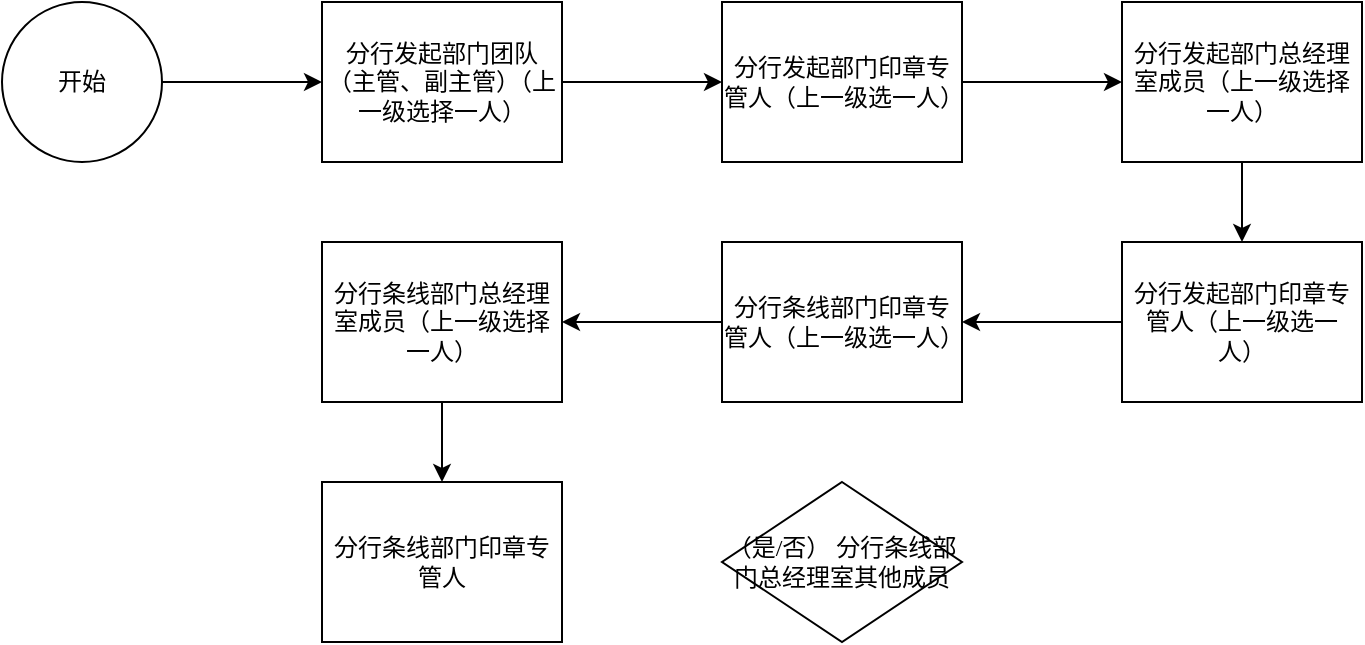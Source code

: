 <mxfile version="22.0.4" type="github">
  <diagram id="C5RBs43oDa-KdzZeNtuy" name="Page-1">
    <mxGraphModel dx="880" dy="446" grid="1" gridSize="10" guides="1" tooltips="1" connect="1" arrows="0" fold="1" page="1" pageScale="1" pageWidth="827" pageHeight="1169" math="0" shadow="0">
      <root>
        <mxCell id="WIyWlLk6GJQsqaUBKTNV-0" />
        <mxCell id="WIyWlLk6GJQsqaUBKTNV-1" parent="WIyWlLk6GJQsqaUBKTNV-0" />
        <mxCell id="aFLIIAByUZA1Mm9ce-r7-23" style="edgeStyle=orthogonalEdgeStyle;rounded=0;orthogonalLoop=1;jettySize=auto;html=1;entryX=0;entryY=0.5;entryDx=0;entryDy=0;" edge="1" parent="WIyWlLk6GJQsqaUBKTNV-1" source="aFLIIAByUZA1Mm9ce-r7-24" target="aFLIIAByUZA1Mm9ce-r7-26">
          <mxGeometry relative="1" as="geometry" />
        </mxCell>
        <mxCell id="aFLIIAByUZA1Mm9ce-r7-24" value="开始" style="ellipse;whiteSpace=wrap;html=1;aspect=fixed;" vertex="1" parent="WIyWlLk6GJQsqaUBKTNV-1">
          <mxGeometry y="40" width="80" height="80" as="geometry" />
        </mxCell>
        <mxCell id="aFLIIAByUZA1Mm9ce-r7-25" style="edgeStyle=orthogonalEdgeStyle;rounded=0;orthogonalLoop=1;jettySize=auto;html=1;entryX=0;entryY=0.5;entryDx=0;entryDy=0;" edge="1" parent="WIyWlLk6GJQsqaUBKTNV-1" source="aFLIIAByUZA1Mm9ce-r7-26" target="aFLIIAByUZA1Mm9ce-r7-28">
          <mxGeometry relative="1" as="geometry" />
        </mxCell>
        <mxCell id="aFLIIAByUZA1Mm9ce-r7-26" value="&lt;p class=&quot;MsoNormal&quot;&gt;分行发起部门团队（主管、副主管）（上一级选择一人）&lt;/p&gt;" style="rounded=0;whiteSpace=wrap;html=1;" vertex="1" parent="WIyWlLk6GJQsqaUBKTNV-1">
          <mxGeometry x="160" y="40" width="120" height="80" as="geometry" />
        </mxCell>
        <mxCell id="aFLIIAByUZA1Mm9ce-r7-47" style="edgeStyle=orthogonalEdgeStyle;rounded=0;orthogonalLoop=1;jettySize=auto;html=1;entryX=0;entryY=0.5;entryDx=0;entryDy=0;" edge="1" parent="WIyWlLk6GJQsqaUBKTNV-1" source="aFLIIAByUZA1Mm9ce-r7-28" target="aFLIIAByUZA1Mm9ce-r7-46">
          <mxGeometry relative="1" as="geometry" />
        </mxCell>
        <mxCell id="aFLIIAByUZA1Mm9ce-r7-28" value="&lt;p class=&quot;MsoNormal&quot;&gt;分行发起部门印章专管人（上一级选一人）&lt;/p&gt;" style="rounded=0;whiteSpace=wrap;html=1;" vertex="1" parent="WIyWlLk6GJQsqaUBKTNV-1">
          <mxGeometry x="360" y="40" width="120" height="80" as="geometry" />
        </mxCell>
        <mxCell id="aFLIIAByUZA1Mm9ce-r7-50" style="edgeStyle=orthogonalEdgeStyle;rounded=0;orthogonalLoop=1;jettySize=auto;html=1;entryX=1;entryY=0.5;entryDx=0;entryDy=0;" edge="1" parent="WIyWlLk6GJQsqaUBKTNV-1" source="aFLIIAByUZA1Mm9ce-r7-32" target="aFLIIAByUZA1Mm9ce-r7-37">
          <mxGeometry relative="1" as="geometry" />
        </mxCell>
        <mxCell id="aFLIIAByUZA1Mm9ce-r7-32" value="&lt;p class=&quot;MsoNormal&quot;&gt;分行发起部门印章专管人（上一级选一人）&lt;br&gt;&lt;/p&gt;" style="rounded=0;whiteSpace=wrap;html=1;" vertex="1" parent="WIyWlLk6GJQsqaUBKTNV-1">
          <mxGeometry x="560" y="160" width="120" height="80" as="geometry" />
        </mxCell>
        <mxCell id="aFLIIAByUZA1Mm9ce-r7-52" style="edgeStyle=orthogonalEdgeStyle;rounded=0;orthogonalLoop=1;jettySize=auto;html=1;entryX=1;entryY=0.5;entryDx=0;entryDy=0;" edge="1" parent="WIyWlLk6GJQsqaUBKTNV-1" source="aFLIIAByUZA1Mm9ce-r7-37" target="aFLIIAByUZA1Mm9ce-r7-51">
          <mxGeometry relative="1" as="geometry" />
        </mxCell>
        <mxCell id="aFLIIAByUZA1Mm9ce-r7-37" value="&lt;font style=&quot;border-color: var(--border-color);&quot; face=&quot;宋体&quot;&gt;分行条线部门印章专管人（上一级选一人）&lt;/font&gt;" style="rounded=0;whiteSpace=wrap;html=1;" vertex="1" parent="WIyWlLk6GJQsqaUBKTNV-1">
          <mxGeometry x="360" y="160" width="120" height="80" as="geometry" />
        </mxCell>
        <mxCell id="aFLIIAByUZA1Mm9ce-r7-44" value="&lt;p class=&quot;MsoNormal&quot;&gt;分行条线部门印章专管人&lt;/p&gt;" style="rounded=0;whiteSpace=wrap;html=1;" vertex="1" parent="WIyWlLk6GJQsqaUBKTNV-1">
          <mxGeometry x="160" y="280" width="120" height="80" as="geometry" />
        </mxCell>
        <mxCell id="aFLIIAByUZA1Mm9ce-r7-48" style="edgeStyle=orthogonalEdgeStyle;rounded=0;orthogonalLoop=1;jettySize=auto;html=1;entryX=0.5;entryY=0;entryDx=0;entryDy=0;" edge="1" parent="WIyWlLk6GJQsqaUBKTNV-1" source="aFLIIAByUZA1Mm9ce-r7-46" target="aFLIIAByUZA1Mm9ce-r7-32">
          <mxGeometry relative="1" as="geometry" />
        </mxCell>
        <mxCell id="aFLIIAByUZA1Mm9ce-r7-46" value="&lt;p class=&quot;MsoNormal&quot;&gt;&lt;font face=&quot;宋体&quot;&gt;分行发起部门总经理室成员（上一级选择一人）&lt;/font&gt;&lt;br&gt;&lt;/p&gt;" style="rounded=0;whiteSpace=wrap;html=1;" vertex="1" parent="WIyWlLk6GJQsqaUBKTNV-1">
          <mxGeometry x="560" y="40" width="120" height="80" as="geometry" />
        </mxCell>
        <mxCell id="aFLIIAByUZA1Mm9ce-r7-53" style="edgeStyle=orthogonalEdgeStyle;rounded=0;orthogonalLoop=1;jettySize=auto;html=1;entryX=0.5;entryY=0;entryDx=0;entryDy=0;" edge="1" parent="WIyWlLk6GJQsqaUBKTNV-1" source="aFLIIAByUZA1Mm9ce-r7-51" target="aFLIIAByUZA1Mm9ce-r7-44">
          <mxGeometry relative="1" as="geometry" />
        </mxCell>
        <mxCell id="aFLIIAByUZA1Mm9ce-r7-51" value="&lt;p class=&quot;MsoNormal&quot;&gt;&lt;font face=&quot;宋体&quot;&gt;分行条线部门总经理室成员（上一级选择一人）&lt;/font&gt;&lt;br&gt;&lt;/p&gt;" style="rounded=0;whiteSpace=wrap;html=1;" vertex="1" parent="WIyWlLk6GJQsqaUBKTNV-1">
          <mxGeometry x="160" y="160" width="120" height="80" as="geometry" />
        </mxCell>
        <mxCell id="aFLIIAByUZA1Mm9ce-r7-54" value="&lt;p class=&quot;MsoNormal&quot;&gt;&lt;font face=&quot;宋体&quot;&gt;（是&lt;/font&gt;&lt;font face=&quot;宋体&quot;&gt;/否） 分行条线部门总经理室其他成员&lt;/font&gt;&lt;/p&gt;" style="rhombus;whiteSpace=wrap;html=1;" vertex="1" parent="WIyWlLk6GJQsqaUBKTNV-1">
          <mxGeometry x="360" y="280" width="120" height="80" as="geometry" />
        </mxCell>
      </root>
    </mxGraphModel>
  </diagram>
</mxfile>
